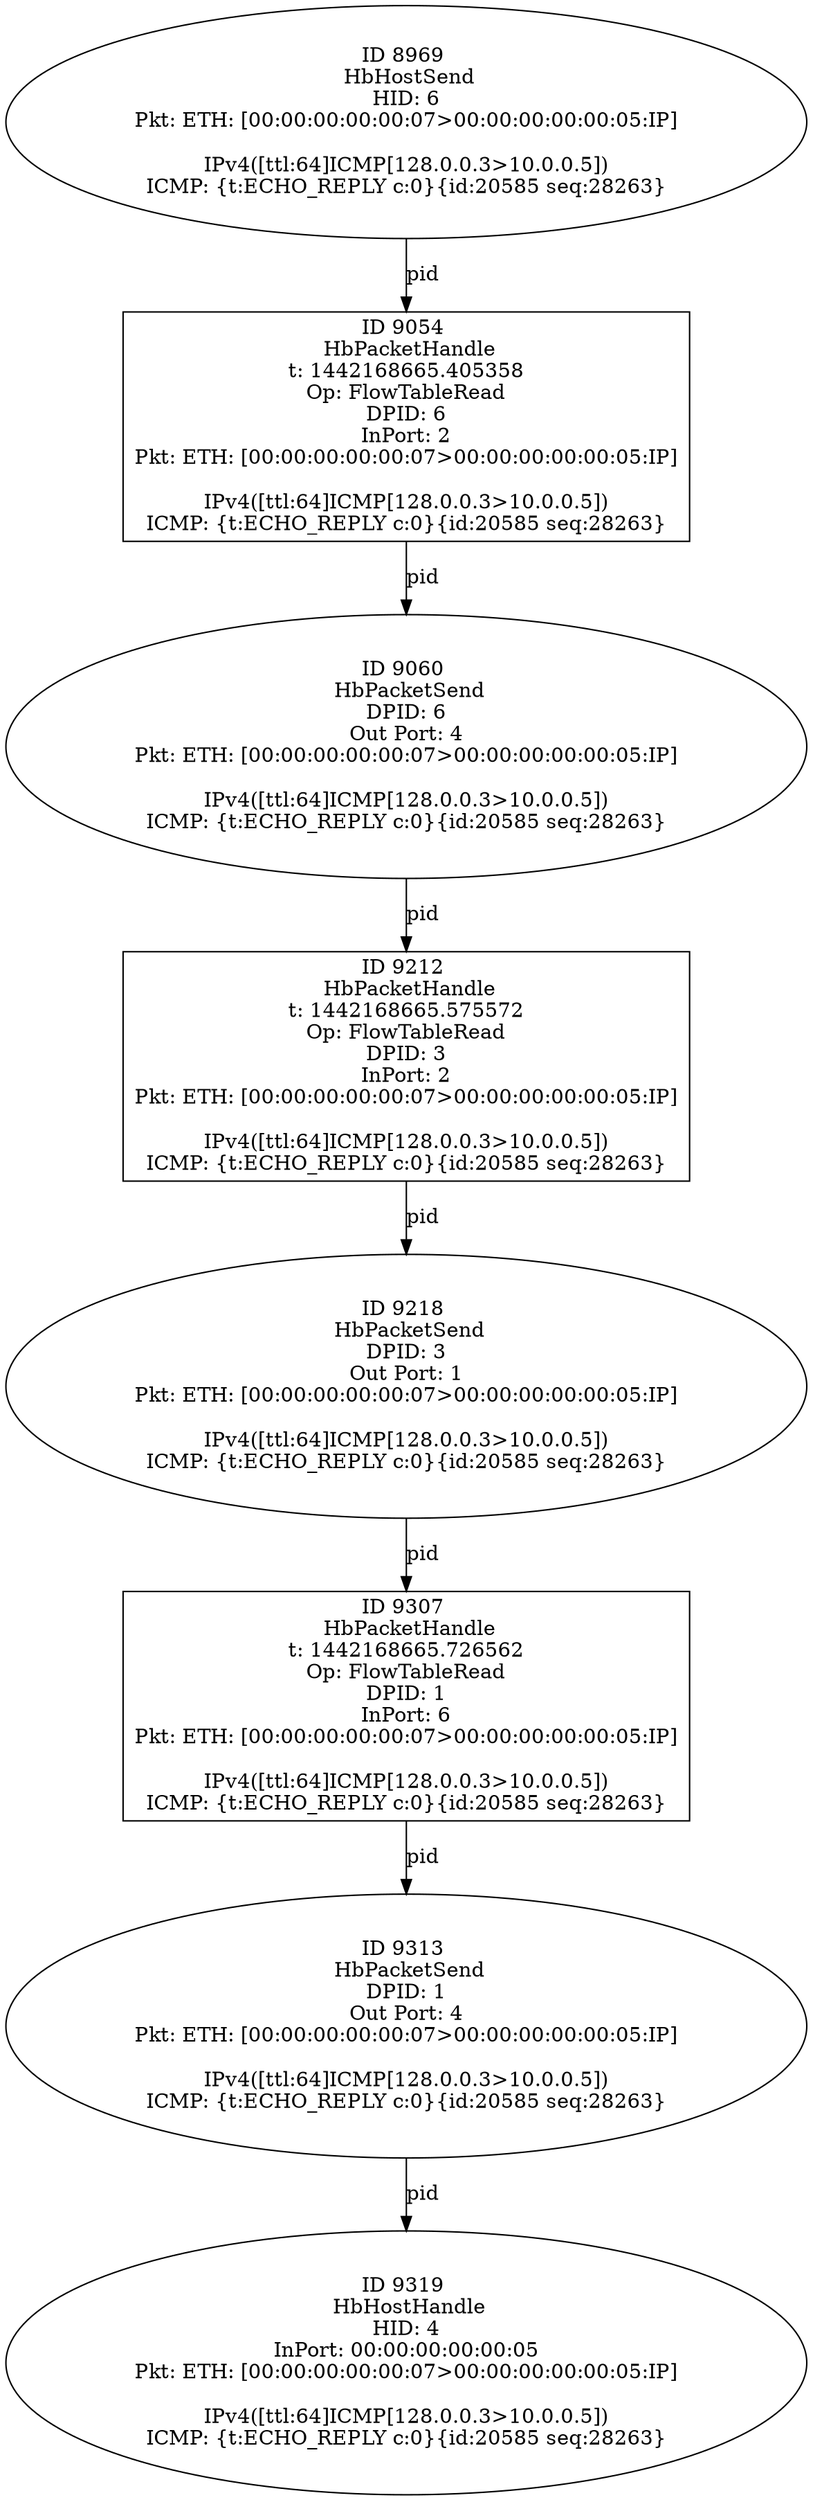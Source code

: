 strict digraph G {
9313 [shape=oval, event=<hb_events.HbPacketSend object at 0x10c281d90>, label="ID 9313 
 HbPacketSend
DPID: 1
Out Port: 4
Pkt: ETH: [00:00:00:00:00:07>00:00:00:00:00:05:IP]

IPv4([ttl:64]ICMP[128.0.0.3>10.0.0.5])
ICMP: {t:ECHO_REPLY c:0}{id:20585 seq:28263}"];
9218 [shape=oval, event=<hb_events.HbPacketSend object at 0x10c233690>, label="ID 9218 
 HbPacketSend
DPID: 3
Out Port: 1
Pkt: ETH: [00:00:00:00:00:07>00:00:00:00:00:05:IP]

IPv4([ttl:64]ICMP[128.0.0.3>10.0.0.5])
ICMP: {t:ECHO_REPLY c:0}{id:20585 seq:28263}"];
9060 [shape=oval, event=<hb_events.HbPacketSend object at 0x10c1a7d90>, label="ID 9060 
 HbPacketSend
DPID: 6
Out Port: 4
Pkt: ETH: [00:00:00:00:00:07>00:00:00:00:00:05:IP]

IPv4([ttl:64]ICMP[128.0.0.3>10.0.0.5])
ICMP: {t:ECHO_REPLY c:0}{id:20585 seq:28263}"];
9319 [shape=oval, event=<hb_events.HbHostHandle object at 0x10c288150>, label="ID 9319 
 HbHostHandle
HID: 4
InPort: 00:00:00:00:00:05
Pkt: ETH: [00:00:00:00:00:07>00:00:00:00:00:05:IP]

IPv4([ttl:64]ICMP[128.0.0.3>10.0.0.5])
ICMP: {t:ECHO_REPLY c:0}{id:20585 seq:28263}"];
8969 [shape=oval, event=<hb_events.HbHostSend object at 0x10c14f290>, label="ID 8969 
 HbHostSend
HID: 6
Pkt: ETH: [00:00:00:00:00:07>00:00:00:00:00:05:IP]

IPv4([ttl:64]ICMP[128.0.0.3>10.0.0.5])
ICMP: {t:ECHO_REPLY c:0}{id:20585 seq:28263}"];
9307 [shape=box, event=<hb_events.HbPacketHandle object at 0x10c278550>, label="ID 9307 
 HbPacketHandle
t: 1442168665.726562
Op: FlowTableRead
DPID: 1
InPort: 6
Pkt: ETH: [00:00:00:00:00:07>00:00:00:00:00:05:IP]

IPv4([ttl:64]ICMP[128.0.0.3>10.0.0.5])
ICMP: {t:ECHO_REPLY c:0}{id:20585 seq:28263}"];
9212 [shape=box, event=<hb_events.HbPacketHandle object at 0x10c22bd10>, label="ID 9212 
 HbPacketHandle
t: 1442168665.575572
Op: FlowTableRead
DPID: 3
InPort: 2
Pkt: ETH: [00:00:00:00:00:07>00:00:00:00:00:05:IP]

IPv4([ttl:64]ICMP[128.0.0.3>10.0.0.5])
ICMP: {t:ECHO_REPLY c:0}{id:20585 seq:28263}"];
9054 [shape=box, event=<hb_events.HbPacketHandle object at 0x10c1990d0>, label="ID 9054 
 HbPacketHandle
t: 1442168665.405358
Op: FlowTableRead
DPID: 6
InPort: 2
Pkt: ETH: [00:00:00:00:00:07>00:00:00:00:00:05:IP]

IPv4([ttl:64]ICMP[128.0.0.3>10.0.0.5])
ICMP: {t:ECHO_REPLY c:0}{id:20585 seq:28263}"];
9313 -> 9319  [rel=pid, label=pid];
9218 -> 9307  [rel=pid, label=pid];
9060 -> 9212  [rel=pid, label=pid];
8969 -> 9054  [rel=pid, label=pid];
9307 -> 9313  [rel=pid, label=pid];
9212 -> 9218  [rel=pid, label=pid];
9054 -> 9060  [rel=pid, label=pid];
}
